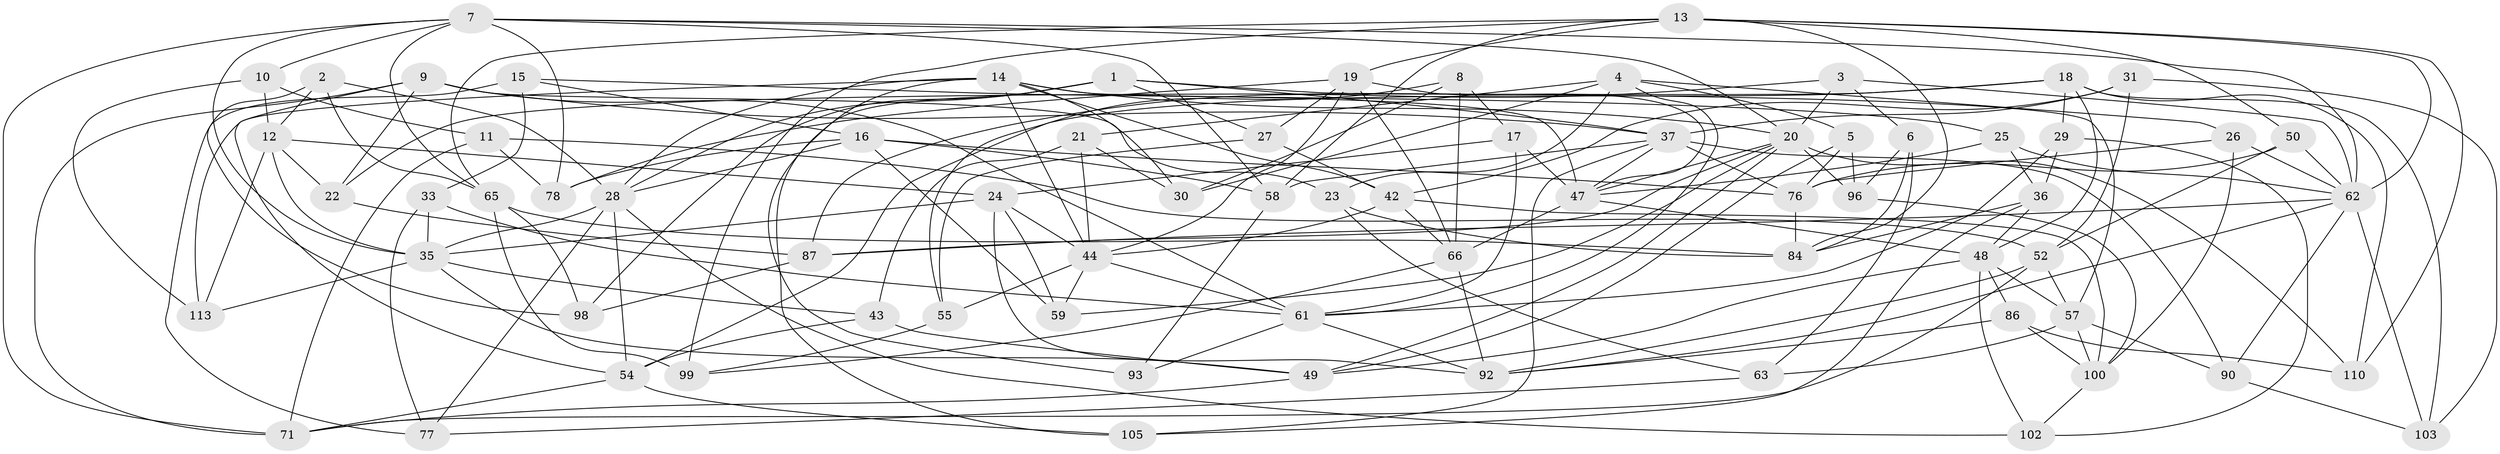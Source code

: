 // original degree distribution, {4: 1.0}
// Generated by graph-tools (version 1.1) at 2025/20/03/04/25 18:20:50]
// undirected, 72 vertices, 190 edges
graph export_dot {
graph [start="1"]
  node [color=gray90,style=filled];
  1 [super="+119"];
  2;
  3;
  4 [super="+45"];
  5;
  6;
  7 [super="+74+51"];
  8;
  9 [super="+39"];
  10;
  11;
  12 [super="+41"];
  13 [super="+121+101"];
  14 [super="+32"];
  15;
  16 [super="+94"];
  17;
  18 [super="+34"];
  19 [super="+56"];
  20 [super="+40+46"];
  21;
  22;
  23;
  24 [super="+75"];
  25;
  26;
  27;
  28 [super="+38"];
  29;
  30;
  31;
  33;
  35 [super="+117+53"];
  36 [super="+111"];
  37 [super="+115+67"];
  42 [super="+89"];
  43;
  44 [super="+80"];
  47 [super="+81+97"];
  48 [super="+68+104"];
  49 [super="+85"];
  50;
  52 [super="+60"];
  54 [super="+73"];
  55;
  57 [super="+88"];
  58 [super="+72"];
  59;
  61 [super="+69+95"];
  62 [super="+64+70+120"];
  63;
  65 [super="+83"];
  66 [super="+107"];
  71 [super="+79"];
  76 [super="+114"];
  77;
  78;
  84 [super="+118"];
  86;
  87 [super="+108"];
  90;
  92 [super="+116"];
  93;
  96;
  98;
  99;
  100 [super="+106"];
  102;
  103;
  105;
  110;
  113;
  1 -- 27;
  1 -- 105;
  1 -- 37;
  1 -- 98;
  1 -- 28;
  1 -- 57;
  2 -- 98;
  2 -- 12;
  2 -- 65;
  2 -- 28;
  3 -- 6;
  3 -- 87;
  3 -- 62;
  3 -- 20;
  4 -- 21;
  4 -- 23;
  4 -- 26;
  4 -- 5;
  4 -- 30;
  4 -- 61;
  5 -- 76;
  5 -- 96;
  5 -- 49;
  6 -- 84;
  6 -- 63;
  6 -- 96;
  7 -- 71;
  7 -- 65;
  7 -- 20;
  7 -- 62;
  7 -- 10;
  7 -- 58;
  7 -- 78;
  7 -- 35;
  8 -- 55;
  8 -- 17;
  8 -- 30;
  8 -- 66;
  9 -- 22;
  9 -- 54;
  9 -- 23;
  9 -- 37;
  9 -- 71;
  9 -- 61;
  10 -- 11;
  10 -- 113;
  10 -- 12;
  11 -- 71;
  11 -- 78;
  11 -- 52;
  12 -- 113;
  12 -- 35;
  12 -- 24;
  12 -- 22;
  13 -- 58;
  13 -- 50;
  13 -- 99;
  13 -- 19;
  13 -- 62;
  13 -- 65;
  13 -- 84;
  13 -- 110;
  14 -- 93;
  14 -- 113;
  14 -- 47;
  14 -- 30;
  14 -- 42;
  14 -- 28;
  14 -- 20;
  14 -- 44;
  15 -- 77;
  15 -- 25;
  15 -- 33;
  15 -- 16;
  16 -- 59;
  16 -- 28;
  16 -- 78;
  16 -- 76;
  16 -- 58;
  17 -- 61;
  17 -- 24;
  17 -- 47;
  18 -- 103;
  18 -- 110;
  18 -- 54;
  18 -- 29;
  18 -- 22;
  18 -- 48;
  19 -- 27;
  19 -- 47;
  19 -- 44;
  19 -- 78;
  19 -- 66;
  20 -- 49;
  20 -- 47;
  20 -- 110;
  20 -- 87 [weight=2];
  20 -- 96;
  20 -- 59;
  21 -- 30;
  21 -- 43;
  21 -- 44;
  22 -- 87;
  23 -- 63;
  23 -- 84;
  24 -- 44;
  24 -- 59;
  24 -- 92;
  24 -- 35;
  25 -- 47;
  25 -- 62;
  25 -- 36;
  26 -- 76;
  26 -- 62;
  26 -- 100;
  27 -- 55;
  27 -- 42;
  28 -- 54;
  28 -- 102;
  28 -- 77;
  28 -- 35;
  29 -- 102;
  29 -- 36;
  29 -- 61;
  31 -- 37;
  31 -- 103;
  31 -- 52;
  31 -- 42;
  33 -- 77;
  33 -- 61;
  33 -- 35;
  35 -- 49;
  35 -- 113;
  35 -- 43;
  36 -- 105;
  36 -- 84;
  36 -- 48 [weight=2];
  37 -- 58;
  37 -- 90;
  37 -- 105;
  37 -- 76;
  37 -- 47;
  42 -- 66;
  42 -- 44;
  42 -- 100;
  43 -- 54;
  43 -- 49;
  44 -- 61;
  44 -- 55;
  44 -- 59;
  47 -- 66;
  47 -- 48;
  48 -- 57;
  48 -- 49;
  48 -- 102;
  48 -- 86;
  49 -- 71;
  50 -- 62;
  50 -- 52;
  50 -- 76;
  52 -- 92;
  52 -- 71;
  52 -- 57;
  54 -- 105;
  54 -- 71;
  55 -- 99;
  57 -- 63;
  57 -- 90;
  57 -- 100;
  58 -- 93 [weight=2];
  61 -- 93;
  61 -- 92;
  62 -- 92;
  62 -- 90;
  62 -- 103;
  62 -- 87;
  63 -- 77;
  65 -- 99;
  65 -- 98;
  65 -- 84;
  66 -- 92;
  66 -- 99;
  76 -- 84;
  86 -- 100;
  86 -- 110;
  86 -- 92;
  87 -- 98;
  90 -- 103;
  96 -- 100;
  100 -- 102;
}
